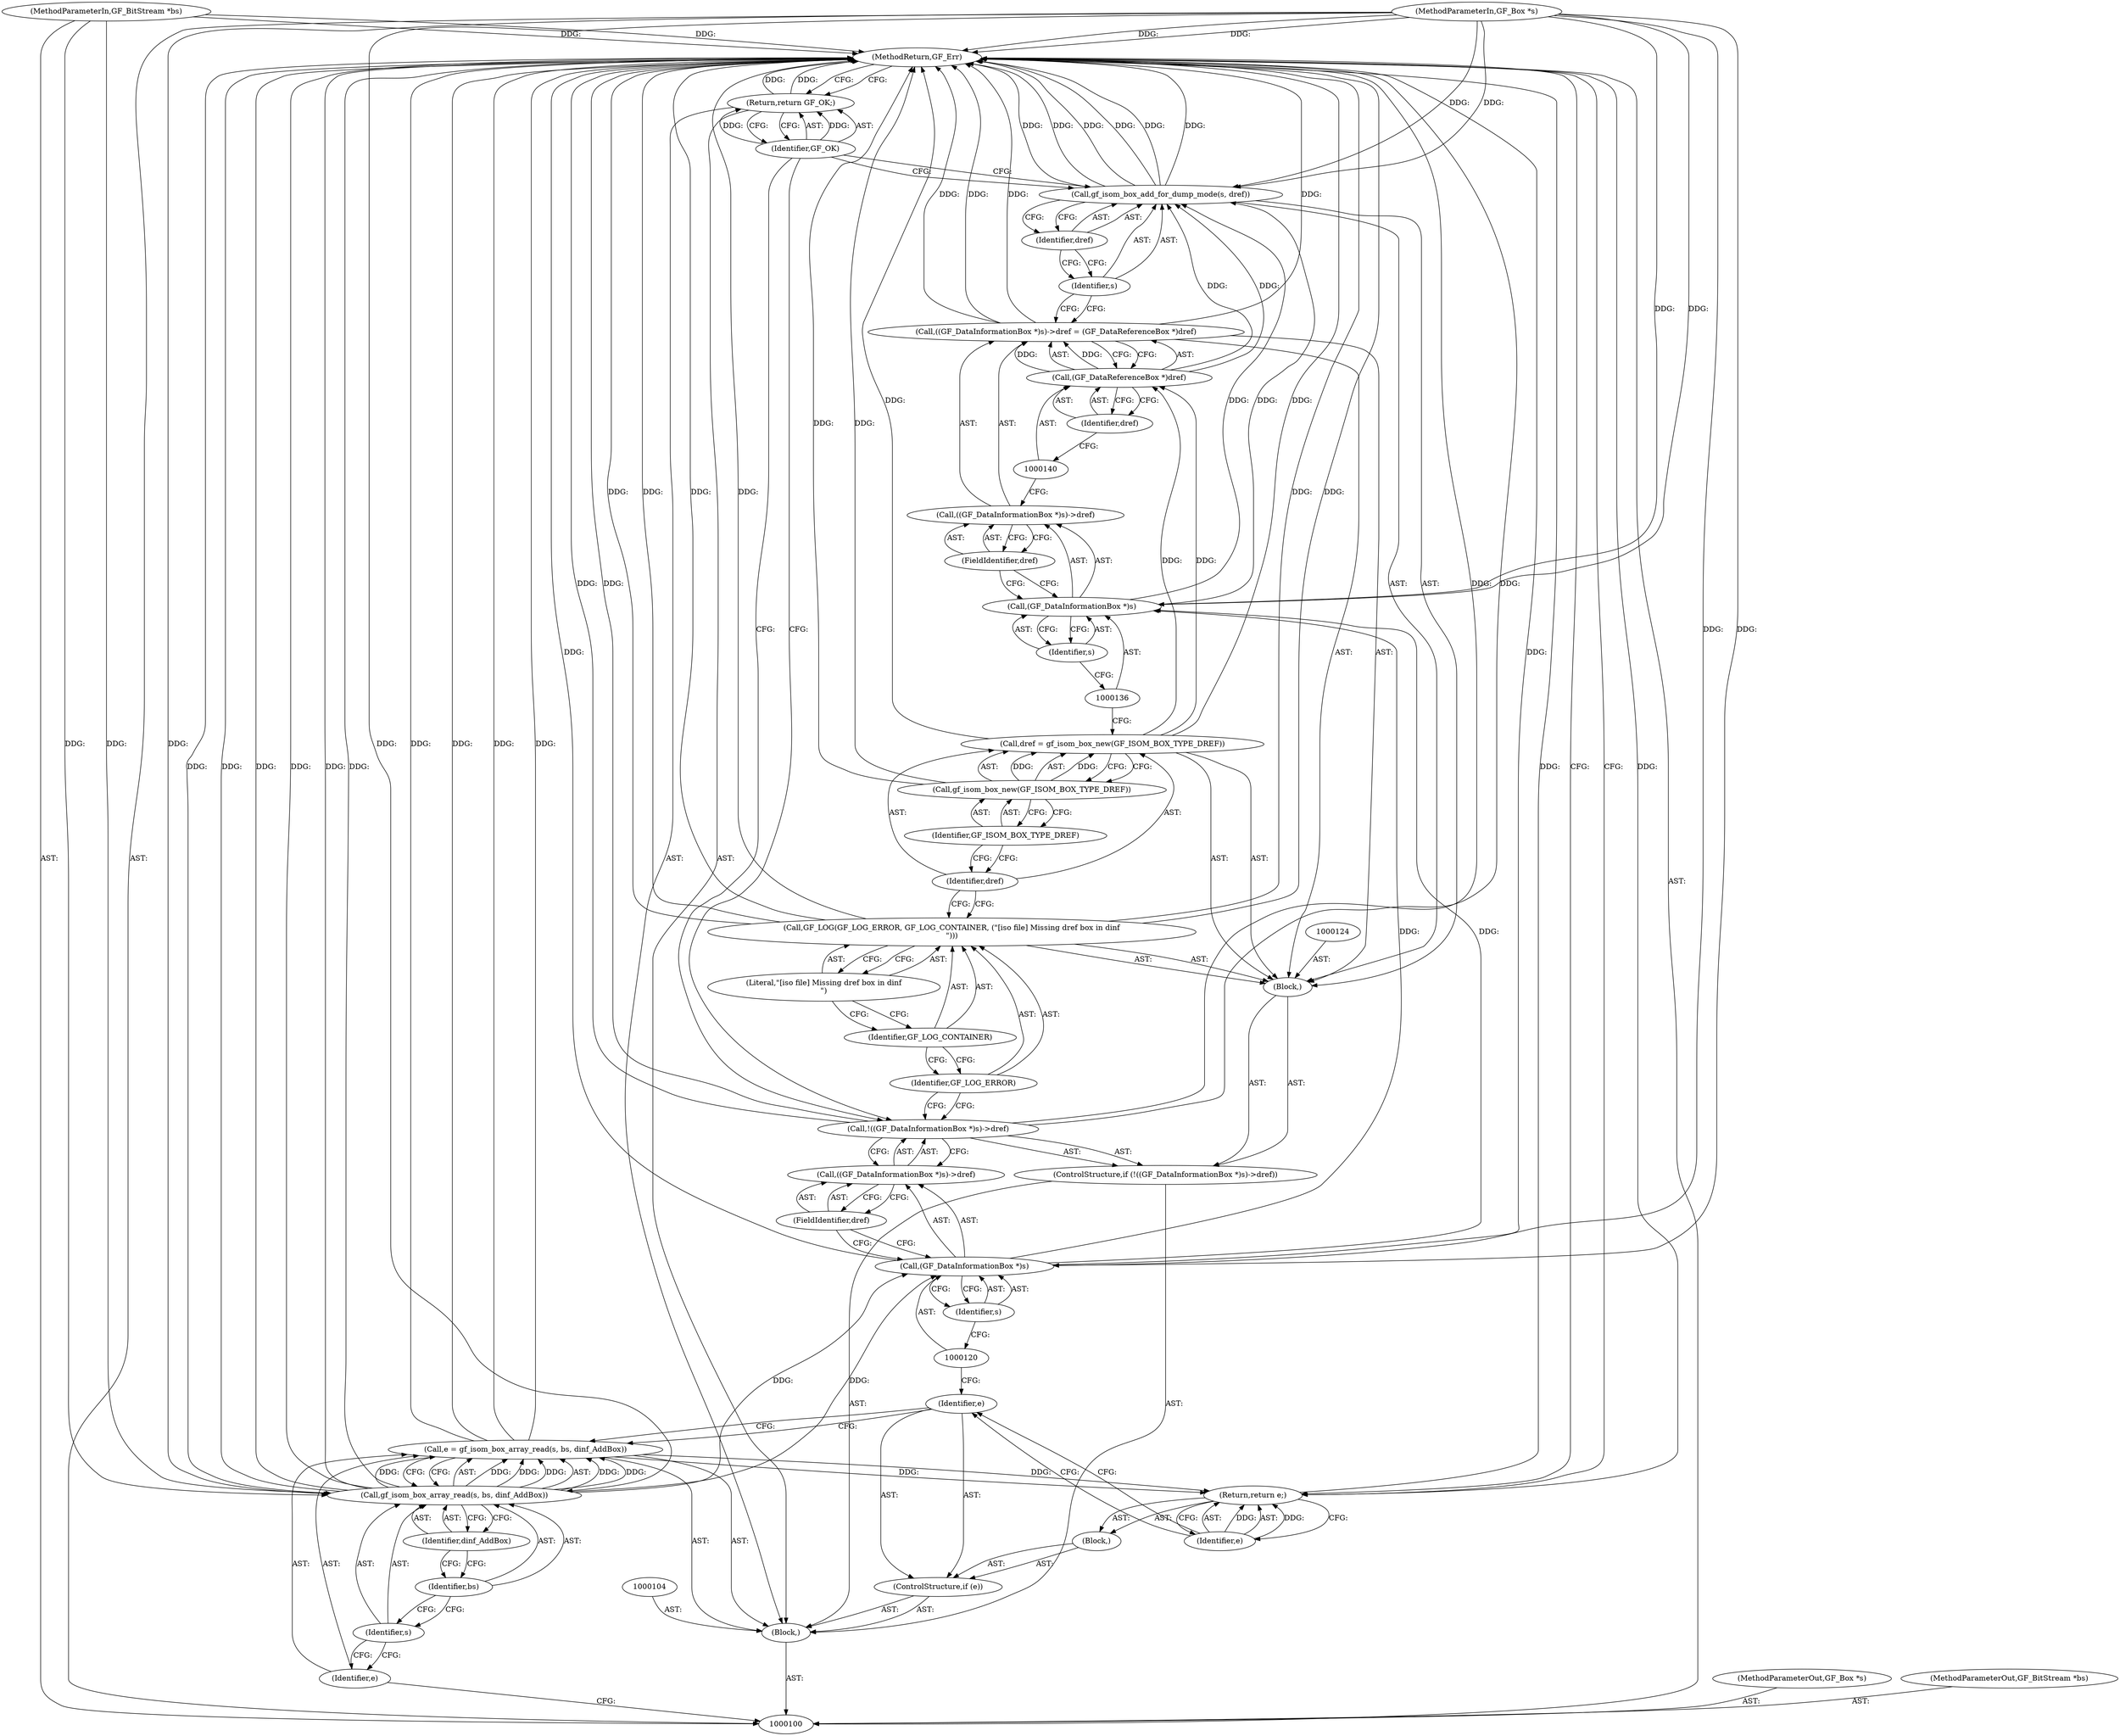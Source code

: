digraph "0_gpac_d2371b4b204f0a3c0af51ad4e9b491144dd1225c" {
"1000147" [label="(MethodReturn,GF_Err)"];
"1000101" [label="(MethodParameterIn,GF_Box *s)"];
"1000195" [label="(MethodParameterOut,GF_Box *s)"];
"1000102" [label="(MethodParameterIn,GF_BitStream *bs)"];
"1000196" [label="(MethodParameterOut,GF_BitStream *bs)"];
"1000129" [label="(Call,dref = gf_isom_box_new(GF_ISOM_BOX_TYPE_DREF))"];
"1000130" [label="(Identifier,dref)"];
"1000132" [label="(Identifier,GF_ISOM_BOX_TYPE_DREF)"];
"1000131" [label="(Call,gf_isom_box_new(GF_ISOM_BOX_TYPE_DREF))"];
"1000133" [label="(Call,((GF_DataInformationBox *)s)->dref = (GF_DataReferenceBox *)dref)"];
"1000134" [label="(Call,((GF_DataInformationBox *)s)->dref)"];
"1000137" [label="(Identifier,s)"];
"1000135" [label="(Call,(GF_DataInformationBox *)s)"];
"1000138" [label="(FieldIdentifier,dref)"];
"1000139" [label="(Call,(GF_DataReferenceBox *)dref)"];
"1000141" [label="(Identifier,dref)"];
"1000142" [label="(Call,gf_isom_box_add_for_dump_mode(s, dref))"];
"1000143" [label="(Identifier,s)"];
"1000144" [label="(Identifier,dref)"];
"1000145" [label="(Return,return GF_OK;)"];
"1000146" [label="(Identifier,GF_OK)"];
"1000103" [label="(Block,)"];
"1000107" [label="(Call,gf_isom_box_array_read(s, bs, dinf_AddBox))"];
"1000108" [label="(Identifier,s)"];
"1000109" [label="(Identifier,bs)"];
"1000110" [label="(Identifier,dinf_AddBox)"];
"1000105" [label="(Call,e = gf_isom_box_array_read(s, bs, dinf_AddBox))"];
"1000106" [label="(Identifier,e)"];
"1000111" [label="(ControlStructure,if (e))"];
"1000112" [label="(Identifier,e)"];
"1000113" [label="(Block,)"];
"1000115" [label="(Identifier,e)"];
"1000114" [label="(Return,return e;)"];
"1000116" [label="(ControlStructure,if (!((GF_DataInformationBox *)s)->dref))"];
"1000121" [label="(Identifier,s)"];
"1000122" [label="(FieldIdentifier,dref)"];
"1000117" [label="(Call,!((GF_DataInformationBox *)s)->dref)"];
"1000118" [label="(Call,((GF_DataInformationBox *)s)->dref)"];
"1000119" [label="(Call,(GF_DataInformationBox *)s)"];
"1000123" [label="(Block,)"];
"1000126" [label="(Identifier,GF_LOG_ERROR)"];
"1000127" [label="(Identifier,GF_LOG_CONTAINER)"];
"1000125" [label="(Call,GF_LOG(GF_LOG_ERROR, GF_LOG_CONTAINER, (\"[iso file] Missing dref box in dinf\n\")))"];
"1000128" [label="(Literal,\"[iso file] Missing dref box in dinf\n\")"];
"1000147" -> "1000100"  [label="AST: "];
"1000147" -> "1000114"  [label="CFG: "];
"1000147" -> "1000145"  [label="CFG: "];
"1000145" -> "1000147"  [label="DDG: "];
"1000117" -> "1000147"  [label="DDG: "];
"1000117" -> "1000147"  [label="DDG: "];
"1000125" -> "1000147"  [label="DDG: "];
"1000125" -> "1000147"  [label="DDG: "];
"1000125" -> "1000147"  [label="DDG: "];
"1000142" -> "1000147"  [label="DDG: "];
"1000142" -> "1000147"  [label="DDG: "];
"1000142" -> "1000147"  [label="DDG: "];
"1000107" -> "1000147"  [label="DDG: "];
"1000107" -> "1000147"  [label="DDG: "];
"1000107" -> "1000147"  [label="DDG: "];
"1000105" -> "1000147"  [label="DDG: "];
"1000105" -> "1000147"  [label="DDG: "];
"1000119" -> "1000147"  [label="DDG: "];
"1000129" -> "1000147"  [label="DDG: "];
"1000131" -> "1000147"  [label="DDG: "];
"1000133" -> "1000147"  [label="DDG: "];
"1000133" -> "1000147"  [label="DDG: "];
"1000102" -> "1000147"  [label="DDG: "];
"1000101" -> "1000147"  [label="DDG: "];
"1000114" -> "1000147"  [label="DDG: "];
"1000101" -> "1000100"  [label="AST: "];
"1000101" -> "1000147"  [label="DDG: "];
"1000101" -> "1000107"  [label="DDG: "];
"1000101" -> "1000119"  [label="DDG: "];
"1000101" -> "1000135"  [label="DDG: "];
"1000101" -> "1000142"  [label="DDG: "];
"1000195" -> "1000100"  [label="AST: "];
"1000102" -> "1000100"  [label="AST: "];
"1000102" -> "1000147"  [label="DDG: "];
"1000102" -> "1000107"  [label="DDG: "];
"1000196" -> "1000100"  [label="AST: "];
"1000129" -> "1000123"  [label="AST: "];
"1000129" -> "1000131"  [label="CFG: "];
"1000130" -> "1000129"  [label="AST: "];
"1000131" -> "1000129"  [label="AST: "];
"1000136" -> "1000129"  [label="CFG: "];
"1000129" -> "1000147"  [label="DDG: "];
"1000131" -> "1000129"  [label="DDG: "];
"1000129" -> "1000139"  [label="DDG: "];
"1000130" -> "1000129"  [label="AST: "];
"1000130" -> "1000125"  [label="CFG: "];
"1000132" -> "1000130"  [label="CFG: "];
"1000132" -> "1000131"  [label="AST: "];
"1000132" -> "1000130"  [label="CFG: "];
"1000131" -> "1000132"  [label="CFG: "];
"1000131" -> "1000129"  [label="AST: "];
"1000131" -> "1000132"  [label="CFG: "];
"1000132" -> "1000131"  [label="AST: "];
"1000129" -> "1000131"  [label="CFG: "];
"1000131" -> "1000147"  [label="DDG: "];
"1000131" -> "1000129"  [label="DDG: "];
"1000133" -> "1000123"  [label="AST: "];
"1000133" -> "1000139"  [label="CFG: "];
"1000134" -> "1000133"  [label="AST: "];
"1000139" -> "1000133"  [label="AST: "];
"1000143" -> "1000133"  [label="CFG: "];
"1000133" -> "1000147"  [label="DDG: "];
"1000133" -> "1000147"  [label="DDG: "];
"1000139" -> "1000133"  [label="DDG: "];
"1000134" -> "1000133"  [label="AST: "];
"1000134" -> "1000138"  [label="CFG: "];
"1000135" -> "1000134"  [label="AST: "];
"1000138" -> "1000134"  [label="AST: "];
"1000140" -> "1000134"  [label="CFG: "];
"1000137" -> "1000135"  [label="AST: "];
"1000137" -> "1000136"  [label="CFG: "];
"1000135" -> "1000137"  [label="CFG: "];
"1000135" -> "1000134"  [label="AST: "];
"1000135" -> "1000137"  [label="CFG: "];
"1000136" -> "1000135"  [label="AST: "];
"1000137" -> "1000135"  [label="AST: "];
"1000138" -> "1000135"  [label="CFG: "];
"1000119" -> "1000135"  [label="DDG: "];
"1000101" -> "1000135"  [label="DDG: "];
"1000135" -> "1000142"  [label="DDG: "];
"1000138" -> "1000134"  [label="AST: "];
"1000138" -> "1000135"  [label="CFG: "];
"1000134" -> "1000138"  [label="CFG: "];
"1000139" -> "1000133"  [label="AST: "];
"1000139" -> "1000141"  [label="CFG: "];
"1000140" -> "1000139"  [label="AST: "];
"1000141" -> "1000139"  [label="AST: "];
"1000133" -> "1000139"  [label="CFG: "];
"1000139" -> "1000133"  [label="DDG: "];
"1000129" -> "1000139"  [label="DDG: "];
"1000139" -> "1000142"  [label="DDG: "];
"1000141" -> "1000139"  [label="AST: "];
"1000141" -> "1000140"  [label="CFG: "];
"1000139" -> "1000141"  [label="CFG: "];
"1000142" -> "1000123"  [label="AST: "];
"1000142" -> "1000144"  [label="CFG: "];
"1000143" -> "1000142"  [label="AST: "];
"1000144" -> "1000142"  [label="AST: "];
"1000146" -> "1000142"  [label="CFG: "];
"1000142" -> "1000147"  [label="DDG: "];
"1000142" -> "1000147"  [label="DDG: "];
"1000142" -> "1000147"  [label="DDG: "];
"1000135" -> "1000142"  [label="DDG: "];
"1000101" -> "1000142"  [label="DDG: "];
"1000139" -> "1000142"  [label="DDG: "];
"1000143" -> "1000142"  [label="AST: "];
"1000143" -> "1000133"  [label="CFG: "];
"1000144" -> "1000143"  [label="CFG: "];
"1000144" -> "1000142"  [label="AST: "];
"1000144" -> "1000143"  [label="CFG: "];
"1000142" -> "1000144"  [label="CFG: "];
"1000145" -> "1000103"  [label="AST: "];
"1000145" -> "1000146"  [label="CFG: "];
"1000146" -> "1000145"  [label="AST: "];
"1000147" -> "1000145"  [label="CFG: "];
"1000145" -> "1000147"  [label="DDG: "];
"1000146" -> "1000145"  [label="DDG: "];
"1000146" -> "1000145"  [label="AST: "];
"1000146" -> "1000142"  [label="CFG: "];
"1000146" -> "1000117"  [label="CFG: "];
"1000145" -> "1000146"  [label="CFG: "];
"1000146" -> "1000145"  [label="DDG: "];
"1000103" -> "1000100"  [label="AST: "];
"1000104" -> "1000103"  [label="AST: "];
"1000105" -> "1000103"  [label="AST: "];
"1000111" -> "1000103"  [label="AST: "];
"1000116" -> "1000103"  [label="AST: "];
"1000145" -> "1000103"  [label="AST: "];
"1000107" -> "1000105"  [label="AST: "];
"1000107" -> "1000110"  [label="CFG: "];
"1000108" -> "1000107"  [label="AST: "];
"1000109" -> "1000107"  [label="AST: "];
"1000110" -> "1000107"  [label="AST: "];
"1000105" -> "1000107"  [label="CFG: "];
"1000107" -> "1000147"  [label="DDG: "];
"1000107" -> "1000147"  [label="DDG: "];
"1000107" -> "1000147"  [label="DDG: "];
"1000107" -> "1000105"  [label="DDG: "];
"1000107" -> "1000105"  [label="DDG: "];
"1000107" -> "1000105"  [label="DDG: "];
"1000101" -> "1000107"  [label="DDG: "];
"1000102" -> "1000107"  [label="DDG: "];
"1000107" -> "1000119"  [label="DDG: "];
"1000108" -> "1000107"  [label="AST: "];
"1000108" -> "1000106"  [label="CFG: "];
"1000109" -> "1000108"  [label="CFG: "];
"1000109" -> "1000107"  [label="AST: "];
"1000109" -> "1000108"  [label="CFG: "];
"1000110" -> "1000109"  [label="CFG: "];
"1000110" -> "1000107"  [label="AST: "];
"1000110" -> "1000109"  [label="CFG: "];
"1000107" -> "1000110"  [label="CFG: "];
"1000105" -> "1000103"  [label="AST: "];
"1000105" -> "1000107"  [label="CFG: "];
"1000106" -> "1000105"  [label="AST: "];
"1000107" -> "1000105"  [label="AST: "];
"1000112" -> "1000105"  [label="CFG: "];
"1000105" -> "1000147"  [label="DDG: "];
"1000105" -> "1000147"  [label="DDG: "];
"1000107" -> "1000105"  [label="DDG: "];
"1000107" -> "1000105"  [label="DDG: "];
"1000107" -> "1000105"  [label="DDG: "];
"1000105" -> "1000114"  [label="DDG: "];
"1000106" -> "1000105"  [label="AST: "];
"1000106" -> "1000100"  [label="CFG: "];
"1000108" -> "1000106"  [label="CFG: "];
"1000111" -> "1000103"  [label="AST: "];
"1000112" -> "1000111"  [label="AST: "];
"1000113" -> "1000111"  [label="AST: "];
"1000112" -> "1000111"  [label="AST: "];
"1000112" -> "1000105"  [label="CFG: "];
"1000115" -> "1000112"  [label="CFG: "];
"1000120" -> "1000112"  [label="CFG: "];
"1000113" -> "1000111"  [label="AST: "];
"1000114" -> "1000113"  [label="AST: "];
"1000115" -> "1000114"  [label="AST: "];
"1000115" -> "1000112"  [label="CFG: "];
"1000114" -> "1000115"  [label="CFG: "];
"1000115" -> "1000114"  [label="DDG: "];
"1000114" -> "1000113"  [label="AST: "];
"1000114" -> "1000115"  [label="CFG: "];
"1000115" -> "1000114"  [label="AST: "];
"1000147" -> "1000114"  [label="CFG: "];
"1000114" -> "1000147"  [label="DDG: "];
"1000115" -> "1000114"  [label="DDG: "];
"1000105" -> "1000114"  [label="DDG: "];
"1000116" -> "1000103"  [label="AST: "];
"1000117" -> "1000116"  [label="AST: "];
"1000123" -> "1000116"  [label="AST: "];
"1000121" -> "1000119"  [label="AST: "];
"1000121" -> "1000120"  [label="CFG: "];
"1000119" -> "1000121"  [label="CFG: "];
"1000122" -> "1000118"  [label="AST: "];
"1000122" -> "1000119"  [label="CFG: "];
"1000118" -> "1000122"  [label="CFG: "];
"1000117" -> "1000116"  [label="AST: "];
"1000117" -> "1000118"  [label="CFG: "];
"1000118" -> "1000117"  [label="AST: "];
"1000126" -> "1000117"  [label="CFG: "];
"1000146" -> "1000117"  [label="CFG: "];
"1000117" -> "1000147"  [label="DDG: "];
"1000117" -> "1000147"  [label="DDG: "];
"1000118" -> "1000117"  [label="AST: "];
"1000118" -> "1000122"  [label="CFG: "];
"1000119" -> "1000118"  [label="AST: "];
"1000122" -> "1000118"  [label="AST: "];
"1000117" -> "1000118"  [label="CFG: "];
"1000119" -> "1000118"  [label="AST: "];
"1000119" -> "1000121"  [label="CFG: "];
"1000120" -> "1000119"  [label="AST: "];
"1000121" -> "1000119"  [label="AST: "];
"1000122" -> "1000119"  [label="CFG: "];
"1000119" -> "1000147"  [label="DDG: "];
"1000107" -> "1000119"  [label="DDG: "];
"1000101" -> "1000119"  [label="DDG: "];
"1000119" -> "1000135"  [label="DDG: "];
"1000123" -> "1000116"  [label="AST: "];
"1000124" -> "1000123"  [label="AST: "];
"1000125" -> "1000123"  [label="AST: "];
"1000129" -> "1000123"  [label="AST: "];
"1000133" -> "1000123"  [label="AST: "];
"1000142" -> "1000123"  [label="AST: "];
"1000126" -> "1000125"  [label="AST: "];
"1000126" -> "1000117"  [label="CFG: "];
"1000127" -> "1000126"  [label="CFG: "];
"1000127" -> "1000125"  [label="AST: "];
"1000127" -> "1000126"  [label="CFG: "];
"1000128" -> "1000127"  [label="CFG: "];
"1000125" -> "1000123"  [label="AST: "];
"1000125" -> "1000128"  [label="CFG: "];
"1000126" -> "1000125"  [label="AST: "];
"1000127" -> "1000125"  [label="AST: "];
"1000128" -> "1000125"  [label="AST: "];
"1000130" -> "1000125"  [label="CFG: "];
"1000125" -> "1000147"  [label="DDG: "];
"1000125" -> "1000147"  [label="DDG: "];
"1000125" -> "1000147"  [label="DDG: "];
"1000128" -> "1000125"  [label="AST: "];
"1000128" -> "1000127"  [label="CFG: "];
"1000125" -> "1000128"  [label="CFG: "];
}

